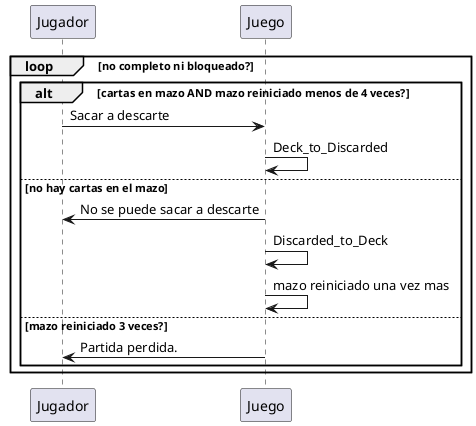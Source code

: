 @startuml

loop no completo ni bloqueado?
alt cartas en mazo AND mazo reiniciado menos de 4 veces?
    Jugador -> Juego: Sacar a descarte
    Juego -> Juego: Deck_to_Discarded
else no hay cartas en el mazo
    Juego -> Jugador: No se puede sacar a descarte
    Juego -> Juego: Discarded_to_Deck
    Juego -> Juego: mazo reiniciado una vez mas
else mazo reiniciado 3 veces?
    Juego-> Jugador: Partida perdida.
end alt
end loop
    

@enduml